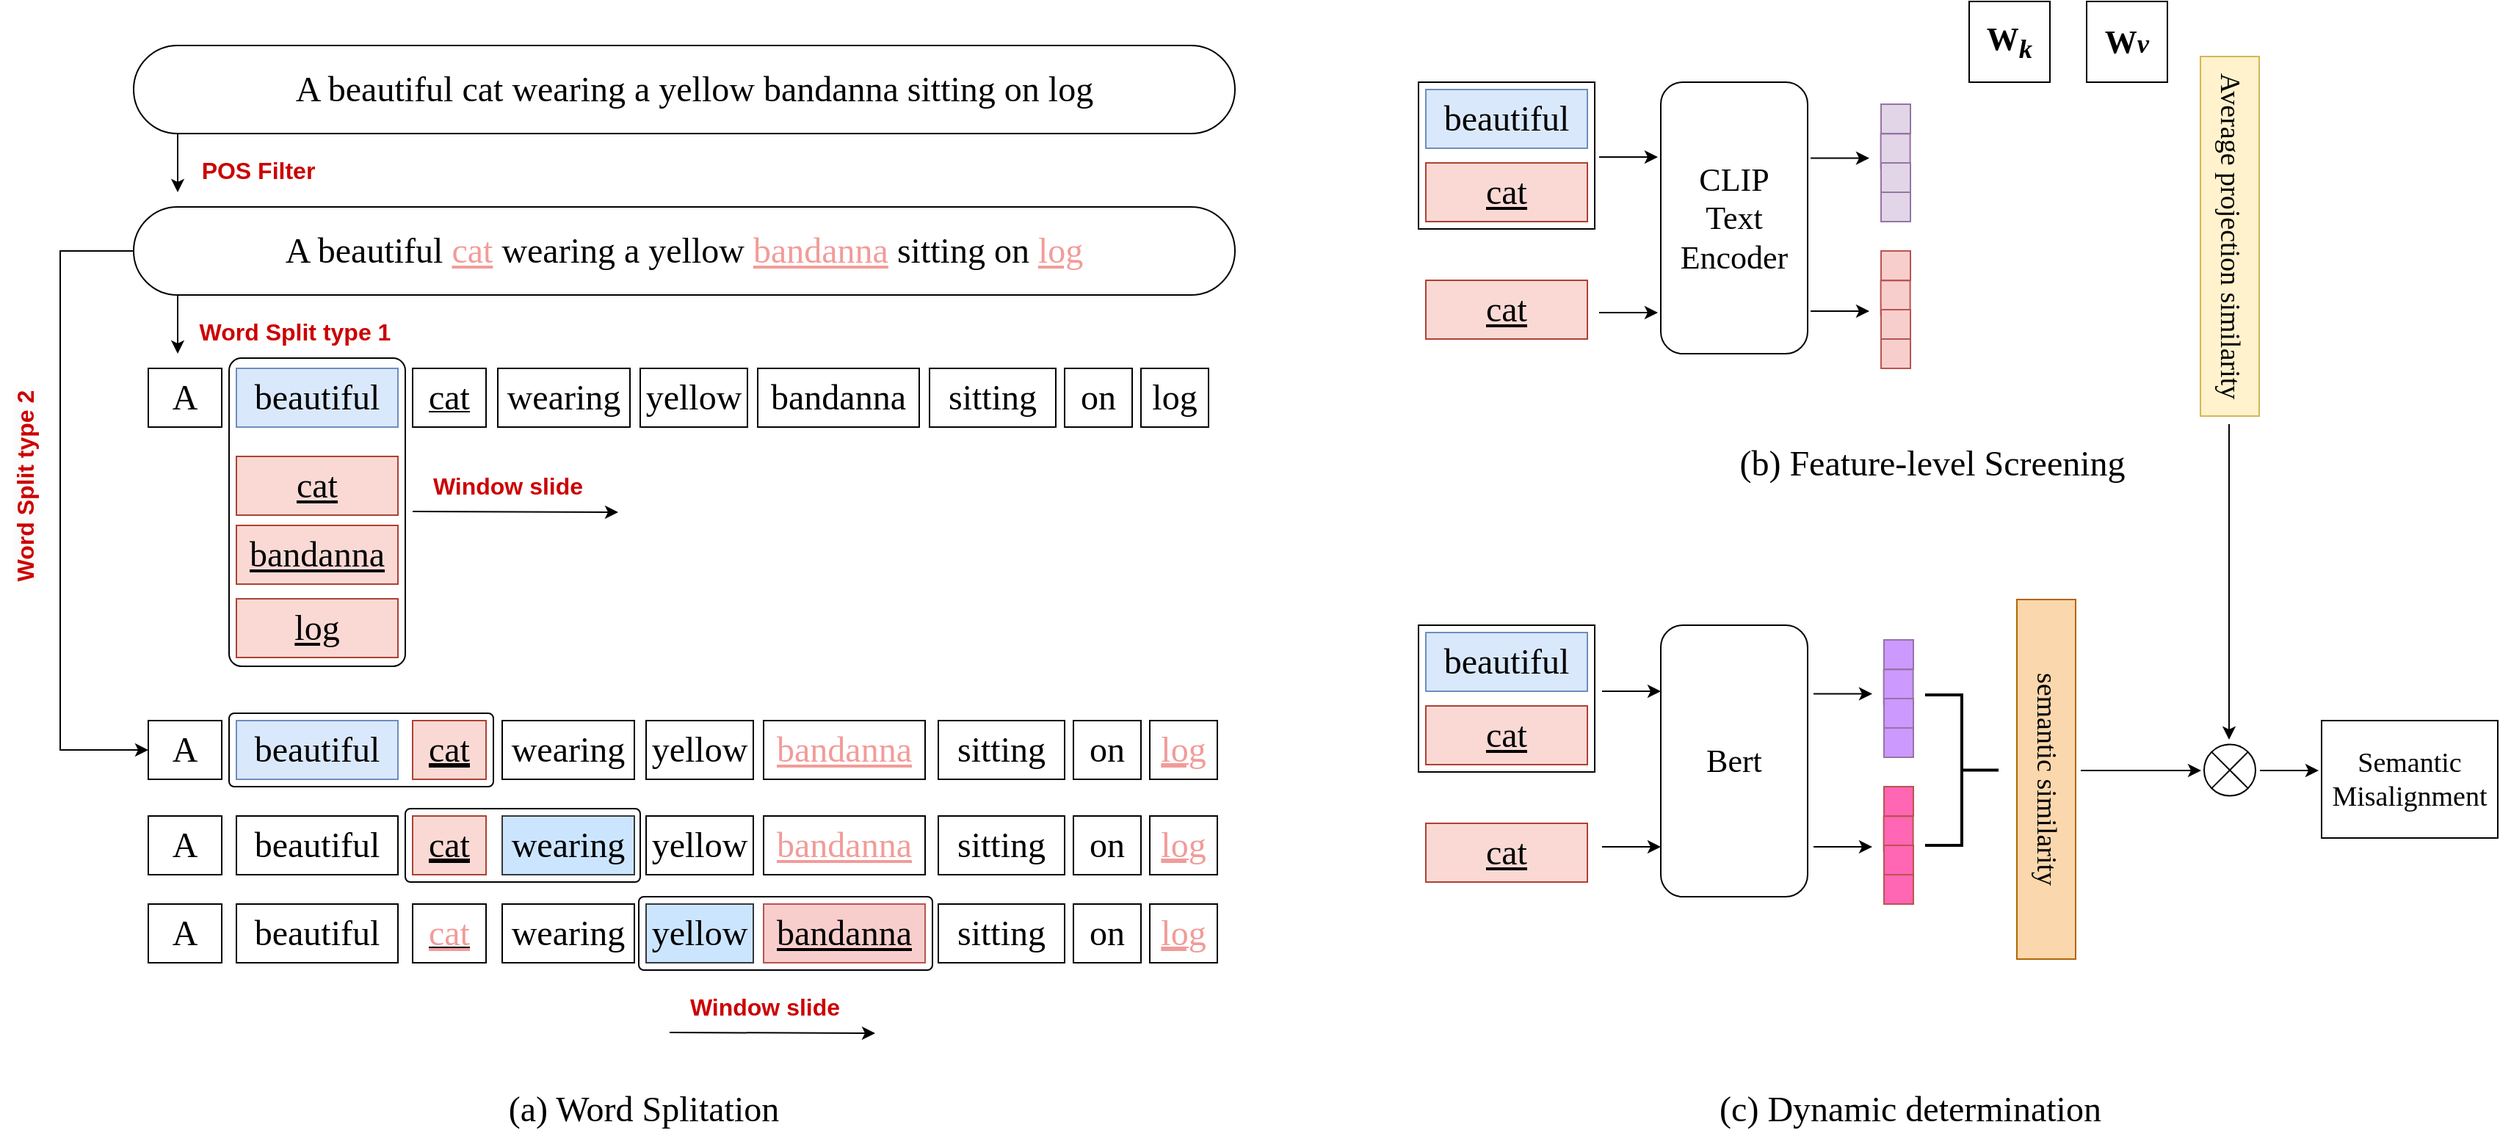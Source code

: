 <mxfile version="26.0.4">
  <diagram name="第 1 页" id="hbKFF-OKExzjQjpJoKSN">
    <mxGraphModel dx="2440" dy="1292" grid="1" gridSize="10" guides="1" tooltips="1" connect="1" arrows="1" fold="1" page="1" pageScale="1" pageWidth="1920" pageHeight="1200" math="0" shadow="0">
      <root>
        <mxCell id="0" />
        <mxCell id="1" parent="0" />
        <mxCell id="ykKe54kiTIuj04Uihu3i-77" value="" style="rounded=0;whiteSpace=wrap;html=1;" vertex="1" parent="1">
          <mxGeometry x="995" y="95" width="120" height="100" as="geometry" />
        </mxCell>
        <mxCell id="ykKe54kiTIuj04Uihu3i-45" value="" style="rounded=1;whiteSpace=wrap;html=1;arcSize=7;" vertex="1" parent="1">
          <mxGeometry x="185" y="525" width="180" height="50" as="geometry" />
        </mxCell>
        <mxCell id="ykKe54kiTIuj04Uihu3i-31" value="" style="rounded=1;whiteSpace=wrap;html=1;arcSize=7;" vertex="1" parent="1">
          <mxGeometry x="185" y="283" width="120" height="210" as="geometry" />
        </mxCell>
        <mxCell id="ykKe54kiTIuj04Uihu3i-3" value="" style="rounded=1;whiteSpace=wrap;html=1;arcSize=50;" vertex="1" parent="1">
          <mxGeometry x="120" y="70" width="750" height="60" as="geometry" />
        </mxCell>
        <mxCell id="ykKe54kiTIuj04Uihu3i-2" value="&lt;font face=&quot;Comic Sans MS&quot;&gt;&lt;span style=&quot;font-size: 24px;&quot;&gt;A &lt;font&gt;beautiful&lt;/font&gt;&amp;nbsp;cat wearing a yellow bandanna sitting on log&lt;/span&gt;&lt;/font&gt;" style="text;html=1;align=center;verticalAlign=middle;whiteSpace=wrap;rounded=0;" vertex="1" parent="1">
          <mxGeometry x="181.5" y="60" width="640" height="80" as="geometry" />
        </mxCell>
        <mxCell id="ykKe54kiTIuj04Uihu3i-43" style="edgeStyle=orthogonalEdgeStyle;rounded=0;orthogonalLoop=1;jettySize=auto;html=1;exitX=0;exitY=0.5;exitDx=0;exitDy=0;entryX=0;entryY=0.5;entryDx=0;entryDy=0;" edge="1" parent="1" source="ykKe54kiTIuj04Uihu3i-4" target="ykKe54kiTIuj04Uihu3i-33">
          <mxGeometry relative="1" as="geometry">
            <Array as="points">
              <mxPoint x="70" y="210" />
              <mxPoint x="70" y="550" />
            </Array>
          </mxGeometry>
        </mxCell>
        <mxCell id="ykKe54kiTIuj04Uihu3i-4" value="" style="rounded=1;whiteSpace=wrap;html=1;arcSize=50;" vertex="1" parent="1">
          <mxGeometry x="120" y="180" width="750" height="60" as="geometry" />
        </mxCell>
        <mxCell id="ykKe54kiTIuj04Uihu3i-5" value="&lt;font face=&quot;Comic Sans MS&quot;&gt;&lt;span style=&quot;font-size: 24px;&quot;&gt;A &lt;font&gt;beautiful&lt;/font&gt;&amp;nbsp;&lt;font style=&quot;color: rgb(241, 156, 153);&quot;&gt;&lt;u&gt;cat&lt;/u&gt;&lt;/font&gt; wearing a yellow &lt;font style=&quot;color: rgb(241, 156, 153);&quot;&gt;&lt;u&gt;bandanna&lt;/u&gt;&lt;/font&gt; sitting on &lt;font style=&quot;color: rgb(241, 156, 153);&quot;&gt;&lt;u&gt;log&lt;/u&gt;&lt;/font&gt;&lt;/span&gt;&lt;/font&gt;" style="text;html=1;align=center;verticalAlign=middle;whiteSpace=wrap;rounded=0;" vertex="1" parent="1">
          <mxGeometry x="175" y="170" width="640" height="80" as="geometry" />
        </mxCell>
        <mxCell id="ykKe54kiTIuj04Uihu3i-6" value="" style="endArrow=classic;html=1;rounded=0;" edge="1" parent="1">
          <mxGeometry width="50" height="50" relative="1" as="geometry">
            <mxPoint x="150" y="130" as="sourcePoint" />
            <mxPoint x="150" y="170" as="targetPoint" />
          </mxGeometry>
        </mxCell>
        <mxCell id="ykKe54kiTIuj04Uihu3i-7" value="POS Filter" style="text;strokeColor=none;align=center;fillColor=none;html=1;verticalAlign=middle;whiteSpace=wrap;rounded=0;fontSize=16;fontStyle=1;fontColor=light-dark(#CC0000,#EDEDED);" vertex="1" parent="1">
          <mxGeometry x="160" y="140" width="90" height="30" as="geometry" />
        </mxCell>
        <mxCell id="ykKe54kiTIuj04Uihu3i-8" value="&lt;u style=&quot;font-family: &amp;quot;Comic Sans MS&amp;quot;; font-size: 24px;&quot;&gt;&lt;font style=&quot;color: rgb(0, 0, 0);&quot;&gt;cat&lt;/font&gt;&lt;/u&gt;" style="rounded=0;whiteSpace=wrap;html=1;fillColor=#fad9d5;strokeColor=#ae4132;" vertex="1" parent="1">
          <mxGeometry x="190" y="350" width="110" height="40" as="geometry" />
        </mxCell>
        <mxCell id="ykKe54kiTIuj04Uihu3i-14" value="&lt;span style=&quot;font-family: &amp;quot;Comic Sans MS&amp;quot;; font-size: 24px;&quot;&gt;&lt;font style=&quot;color: rgb(0, 0, 0);&quot;&gt;A&lt;/font&gt;&lt;/span&gt;" style="rounded=0;whiteSpace=wrap;html=1;" vertex="1" parent="1">
          <mxGeometry x="130" y="290" width="50" height="40" as="geometry" />
        </mxCell>
        <mxCell id="ykKe54kiTIuj04Uihu3i-15" value="&lt;span style=&quot;font-family: &amp;quot;Comic Sans MS&amp;quot;; font-size: 24px;&quot;&gt;&lt;font style=&quot;color: rgb(0, 0, 0);&quot;&gt;beautiful&lt;/font&gt;&lt;/span&gt;" style="rounded=0;whiteSpace=wrap;html=1;fillColor=#dae8fc;strokeColor=#6c8ebf;" vertex="1" parent="1">
          <mxGeometry x="190" y="290" width="110" height="40" as="geometry" />
        </mxCell>
        <mxCell id="ykKe54kiTIuj04Uihu3i-16" value="&lt;span style=&quot;font-family: &amp;quot;Comic Sans MS&amp;quot;; font-size: 24px;&quot;&gt;&lt;font style=&quot;color: rgb(0, 0, 0);&quot;&gt;wearing&lt;/font&gt;&lt;/span&gt;" style="rounded=0;whiteSpace=wrap;html=1;" vertex="1" parent="1">
          <mxGeometry x="368" y="290" width="90" height="40" as="geometry" />
        </mxCell>
        <mxCell id="ykKe54kiTIuj04Uihu3i-17" value="&lt;span style=&quot;font-family: &amp;quot;Comic Sans MS&amp;quot;; font-size: 24px;&quot;&gt;&lt;font style=&quot;color: rgb(0, 0, 0);&quot;&gt;yellow&lt;/font&gt;&lt;/span&gt;" style="rounded=0;whiteSpace=wrap;html=1;" vertex="1" parent="1">
          <mxGeometry x="465" y="290" width="73" height="40" as="geometry" />
        </mxCell>
        <mxCell id="ykKe54kiTIuj04Uihu3i-18" value="&lt;span style=&quot;font-family: &amp;quot;Comic Sans MS&amp;quot;; font-size: 24px;&quot;&gt;&lt;font style=&quot;color: rgb(0, 0, 0);&quot;&gt;bandanna&lt;/font&gt;&lt;/span&gt;" style="rounded=0;whiteSpace=wrap;html=1;" vertex="1" parent="1">
          <mxGeometry x="545" y="290" width="110" height="40" as="geometry" />
        </mxCell>
        <mxCell id="ykKe54kiTIuj04Uihu3i-19" value="&lt;span style=&quot;font-family: &amp;quot;Comic Sans MS&amp;quot;; font-size: 24px;&quot;&gt;&lt;font style=&quot;color: rgb(0, 0, 0);&quot;&gt;sitting&lt;/font&gt;&lt;/span&gt;" style="rounded=0;whiteSpace=wrap;html=1;" vertex="1" parent="1">
          <mxGeometry x="662" y="290" width="86" height="40" as="geometry" />
        </mxCell>
        <mxCell id="ykKe54kiTIuj04Uihu3i-20" value="&lt;span style=&quot;font-family: &amp;quot;Comic Sans MS&amp;quot;; font-size: 24px;&quot;&gt;&lt;font style=&quot;color: rgb(0, 0, 0);&quot;&gt;on&lt;/font&gt;&lt;/span&gt;" style="rounded=0;whiteSpace=wrap;html=1;" vertex="1" parent="1">
          <mxGeometry x="754" y="290" width="46" height="40" as="geometry" />
        </mxCell>
        <mxCell id="ykKe54kiTIuj04Uihu3i-21" value="&lt;span style=&quot;font-family: &amp;quot;Comic Sans MS&amp;quot;; font-size: 24px;&quot;&gt;&lt;font style=&quot;color: rgb(0, 0, 0);&quot;&gt;log&lt;/font&gt;&lt;/span&gt;" style="rounded=0;whiteSpace=wrap;html=1;" vertex="1" parent="1">
          <mxGeometry x="806" y="290" width="46" height="40" as="geometry" />
        </mxCell>
        <mxCell id="ykKe54kiTIuj04Uihu3i-23" value="" style="endArrow=classic;html=1;rounded=0;" edge="1" parent="1">
          <mxGeometry width="50" height="50" relative="1" as="geometry">
            <mxPoint x="150" y="240" as="sourcePoint" />
            <mxPoint x="150" y="280" as="targetPoint" />
          </mxGeometry>
        </mxCell>
        <mxCell id="ykKe54kiTIuj04Uihu3i-25" value="Word Split type 1" style="text;strokeColor=none;align=center;fillColor=none;html=1;verticalAlign=middle;whiteSpace=wrap;rounded=0;fontSize=16;fontStyle=1;fontColor=light-dark(#CC0000,#EDEDED);" vertex="1" parent="1">
          <mxGeometry x="160" y="250" width="140" height="30" as="geometry" />
        </mxCell>
        <mxCell id="ykKe54kiTIuj04Uihu3i-28" value="&lt;u style=&quot;font-family: &amp;quot;Comic Sans MS&amp;quot;; font-size: 24px;&quot;&gt;&lt;font style=&quot;color: rgb(0, 0, 0);&quot;&gt;bandanna&lt;/font&gt;&lt;/u&gt;" style="rounded=0;whiteSpace=wrap;html=1;fillColor=#fad9d5;strokeColor=#ae4132;" vertex="1" parent="1">
          <mxGeometry x="190" y="397" width="110" height="40" as="geometry" />
        </mxCell>
        <mxCell id="ykKe54kiTIuj04Uihu3i-29" value="&lt;u style=&quot;font-family: &amp;quot;Comic Sans MS&amp;quot;; font-size: 24px;&quot;&gt;&lt;font style=&quot;color: rgb(0, 0, 0);&quot;&gt;log&lt;/font&gt;&lt;/u&gt;" style="rounded=0;whiteSpace=wrap;html=1;fillColor=#fad9d5;strokeColor=#ae4132;" vertex="1" parent="1">
          <mxGeometry x="190" y="447" width="110" height="40" as="geometry" />
        </mxCell>
        <mxCell id="ykKe54kiTIuj04Uihu3i-33" value="&lt;span style=&quot;font-family: &amp;quot;Comic Sans MS&amp;quot;; font-size: 24px;&quot;&gt;&lt;font style=&quot;color: rgb(0, 0, 0);&quot;&gt;A&lt;/font&gt;&lt;/span&gt;" style="rounded=0;whiteSpace=wrap;html=1;" vertex="1" parent="1">
          <mxGeometry x="130" y="530" width="50" height="40" as="geometry" />
        </mxCell>
        <mxCell id="ykKe54kiTIuj04Uihu3i-34" value="&lt;span style=&quot;font-family: &amp;quot;Comic Sans MS&amp;quot;; font-size: 24px;&quot;&gt;&lt;font style=&quot;color: rgb(0, 0, 0);&quot;&gt;beautiful&lt;/font&gt;&lt;/span&gt;" style="rounded=0;whiteSpace=wrap;html=1;fillColor=#dae8fc;strokeColor=#6c8ebf;" vertex="1" parent="1">
          <mxGeometry x="190" y="530" width="110" height="40" as="geometry" />
        </mxCell>
        <mxCell id="ykKe54kiTIuj04Uihu3i-35" value="&lt;span style=&quot;font-family: &amp;quot;Comic Sans MS&amp;quot;; font-size: 24px;&quot;&gt;&lt;font style=&quot;color: rgb(0, 0, 0);&quot;&gt;wearing&lt;/font&gt;&lt;/span&gt;" style="rounded=0;whiteSpace=wrap;html=1;" vertex="1" parent="1">
          <mxGeometry x="371" y="530" width="90" height="40" as="geometry" />
        </mxCell>
        <mxCell id="ykKe54kiTIuj04Uihu3i-36" value="&lt;span style=&quot;font-family: &amp;quot;Comic Sans MS&amp;quot;; font-size: 24px;&quot;&gt;&lt;font style=&quot;color: rgb(0, 0, 0);&quot;&gt;yellow&lt;/font&gt;&lt;/span&gt;" style="rounded=0;whiteSpace=wrap;html=1;" vertex="1" parent="1">
          <mxGeometry x="469" y="530" width="73" height="40" as="geometry" />
        </mxCell>
        <mxCell id="ykKe54kiTIuj04Uihu3i-37" value="&lt;span style=&quot;font-family: &amp;quot;Comic Sans MS&amp;quot;; font-size: 24px;&quot;&gt;&lt;font style=&quot;color: rgb(241, 156, 153);&quot;&gt;&lt;u&gt;bandanna&lt;/u&gt;&lt;/font&gt;&lt;/span&gt;" style="rounded=0;whiteSpace=wrap;html=1;" vertex="1" parent="1">
          <mxGeometry x="549" y="530" width="110" height="40" as="geometry" />
        </mxCell>
        <mxCell id="ykKe54kiTIuj04Uihu3i-38" value="&lt;span style=&quot;font-family: &amp;quot;Comic Sans MS&amp;quot;; font-size: 24px;&quot;&gt;&lt;font style=&quot;color: rgb(0, 0, 0);&quot;&gt;sitting&lt;/font&gt;&lt;/span&gt;" style="rounded=0;whiteSpace=wrap;html=1;" vertex="1" parent="1">
          <mxGeometry x="668" y="530" width="86" height="40" as="geometry" />
        </mxCell>
        <mxCell id="ykKe54kiTIuj04Uihu3i-39" value="&lt;span style=&quot;font-family: &amp;quot;Comic Sans MS&amp;quot;; font-size: 24px;&quot;&gt;&lt;font style=&quot;color: rgb(0, 0, 0);&quot;&gt;on&lt;/font&gt;&lt;/span&gt;" style="rounded=0;whiteSpace=wrap;html=1;" vertex="1" parent="1">
          <mxGeometry x="760" y="530" width="46" height="40" as="geometry" />
        </mxCell>
        <mxCell id="ykKe54kiTIuj04Uihu3i-40" value="&lt;u style=&quot;font-family: &amp;quot;Comic Sans MS&amp;quot;; font-size: 24px;&quot;&gt;log&lt;/u&gt;" style="rounded=0;whiteSpace=wrap;html=1;fontColor=#F19C99;fontStyle=4" vertex="1" parent="1">
          <mxGeometry x="812" y="530" width="46" height="40" as="geometry" />
        </mxCell>
        <mxCell id="ykKe54kiTIuj04Uihu3i-41" value="&lt;u style=&quot;font-family: &amp;quot;Comic Sans MS&amp;quot;; font-size: 24px;&quot;&gt;&lt;font style=&quot;color: rgb(0, 0, 0);&quot;&gt;cat&lt;/font&gt;&lt;/u&gt;" style="rounded=0;whiteSpace=wrap;html=1;fillColor=#fad9d5;strokeColor=#ae4132;fontStyle=4" vertex="1" parent="1">
          <mxGeometry x="310" y="530" width="50" height="40" as="geometry" />
        </mxCell>
        <mxCell id="ykKe54kiTIuj04Uihu3i-44" value="&lt;span style=&quot;color: rgb(204, 0, 0); font-family: Helvetica; font-size: 16px; font-style: normal; font-variant-ligatures: normal; font-variant-caps: normal; font-weight: 700; letter-spacing: normal; orphans: 2; text-indent: 0px; text-transform: none; widows: 2; word-spacing: 0px; -webkit-text-stroke-width: 0px; white-space: normal; background-color: rgb(251, 251, 251); text-decoration-thickness: initial; text-decoration-style: initial; text-decoration-color: initial; float: none; display: inline !important;&quot;&gt;Word Split type 2&lt;/span&gt;" style="text;whiteSpace=wrap;html=1;horizontal=1;rotation=-90;verticalAlign=top;align=center;" vertex="1" parent="1">
          <mxGeometry x="-50" y="350" width="200" height="40" as="geometry" />
        </mxCell>
        <mxCell id="ykKe54kiTIuj04Uihu3i-46" value="" style="rounded=1;whiteSpace=wrap;html=1;arcSize=7;" vertex="1" parent="1">
          <mxGeometry x="305" y="590" width="160" height="50" as="geometry" />
        </mxCell>
        <mxCell id="ykKe54kiTIuj04Uihu3i-47" value="&lt;span style=&quot;font-family: &amp;quot;Comic Sans MS&amp;quot;; font-size: 24px;&quot;&gt;&lt;font style=&quot;color: rgb(0, 0, 0);&quot;&gt;A&lt;/font&gt;&lt;/span&gt;" style="rounded=0;whiteSpace=wrap;html=1;" vertex="1" parent="1">
          <mxGeometry x="130" y="595" width="50" height="40" as="geometry" />
        </mxCell>
        <mxCell id="ykKe54kiTIuj04Uihu3i-48" value="&lt;span style=&quot;font-family: &amp;quot;Comic Sans MS&amp;quot;; font-size: 24px;&quot;&gt;&lt;font style=&quot;color: rgb(0, 0, 0);&quot;&gt;beautiful&lt;/font&gt;&lt;/span&gt;" style="rounded=0;whiteSpace=wrap;html=1;" vertex="1" parent="1">
          <mxGeometry x="190" y="595" width="110" height="40" as="geometry" />
        </mxCell>
        <mxCell id="ykKe54kiTIuj04Uihu3i-49" value="&lt;span style=&quot;font-family: &amp;quot;Comic Sans MS&amp;quot;; font-size: 24px;&quot;&gt;&lt;font style=&quot;color: rgb(0, 0, 0);&quot;&gt;wearing&lt;/font&gt;&lt;/span&gt;" style="rounded=0;whiteSpace=wrap;html=1;fillColor=#cce5ff;strokeColor=#36393d;" vertex="1" parent="1">
          <mxGeometry x="371" y="595" width="90" height="40" as="geometry" />
        </mxCell>
        <mxCell id="ykKe54kiTIuj04Uihu3i-50" value="&lt;span style=&quot;font-family: &amp;quot;Comic Sans MS&amp;quot;; font-size: 24px;&quot;&gt;&lt;font style=&quot;color: rgb(0, 0, 0);&quot;&gt;yellow&lt;/font&gt;&lt;/span&gt;" style="rounded=0;whiteSpace=wrap;html=1;" vertex="1" parent="1">
          <mxGeometry x="469" y="595" width="73" height="40" as="geometry" />
        </mxCell>
        <mxCell id="ykKe54kiTIuj04Uihu3i-51" value="&lt;span style=&quot;font-family: &amp;quot;Comic Sans MS&amp;quot;; font-size: 24px;&quot;&gt;&lt;font style=&quot;color: rgb(241, 156, 153);&quot;&gt;&lt;u&gt;bandanna&lt;/u&gt;&lt;/font&gt;&lt;/span&gt;" style="rounded=0;whiteSpace=wrap;html=1;" vertex="1" parent="1">
          <mxGeometry x="549" y="595" width="110" height="40" as="geometry" />
        </mxCell>
        <mxCell id="ykKe54kiTIuj04Uihu3i-52" value="&lt;span style=&quot;font-family: &amp;quot;Comic Sans MS&amp;quot;; font-size: 24px;&quot;&gt;&lt;font style=&quot;color: rgb(0, 0, 0);&quot;&gt;sitting&lt;/font&gt;&lt;/span&gt;" style="rounded=0;whiteSpace=wrap;html=1;" vertex="1" parent="1">
          <mxGeometry x="668" y="595" width="86" height="40" as="geometry" />
        </mxCell>
        <mxCell id="ykKe54kiTIuj04Uihu3i-53" value="&lt;span style=&quot;font-family: &amp;quot;Comic Sans MS&amp;quot;; font-size: 24px;&quot;&gt;&lt;font style=&quot;color: rgb(0, 0, 0);&quot;&gt;on&lt;/font&gt;&lt;/span&gt;" style="rounded=0;whiteSpace=wrap;html=1;" vertex="1" parent="1">
          <mxGeometry x="760" y="595" width="46" height="40" as="geometry" />
        </mxCell>
        <mxCell id="ykKe54kiTIuj04Uihu3i-54" value="&lt;u style=&quot;font-family: &amp;quot;Comic Sans MS&amp;quot;; font-size: 24px;&quot;&gt;log&lt;/u&gt;" style="rounded=0;whiteSpace=wrap;html=1;fontColor=#F19C99;fontStyle=4" vertex="1" parent="1">
          <mxGeometry x="812" y="595" width="46" height="40" as="geometry" />
        </mxCell>
        <mxCell id="ykKe54kiTIuj04Uihu3i-55" value="&lt;u style=&quot;font-family: &amp;quot;Comic Sans MS&amp;quot;; font-size: 24px;&quot;&gt;&lt;font style=&quot;color: rgb(0, 0, 0);&quot;&gt;cat&lt;/font&gt;&lt;/u&gt;" style="rounded=0;whiteSpace=wrap;html=1;fillColor=#fad9d5;strokeColor=#ae4132;fontStyle=4" vertex="1" parent="1">
          <mxGeometry x="310" y="595" width="50" height="40" as="geometry" />
        </mxCell>
        <mxCell id="ykKe54kiTIuj04Uihu3i-56" value="" style="rounded=1;whiteSpace=wrap;html=1;arcSize=7;" vertex="1" parent="1">
          <mxGeometry x="464" y="650" width="200" height="50" as="geometry" />
        </mxCell>
        <mxCell id="ykKe54kiTIuj04Uihu3i-57" value="&lt;span style=&quot;font-family: &amp;quot;Comic Sans MS&amp;quot;; font-size: 24px;&quot;&gt;&lt;font style=&quot;color: rgb(0, 0, 0);&quot;&gt;A&lt;/font&gt;&lt;/span&gt;" style="rounded=0;whiteSpace=wrap;html=1;" vertex="1" parent="1">
          <mxGeometry x="130" y="655" width="50" height="40" as="geometry" />
        </mxCell>
        <mxCell id="ykKe54kiTIuj04Uihu3i-58" value="&lt;span style=&quot;font-family: &amp;quot;Comic Sans MS&amp;quot;; font-size: 24px;&quot;&gt;&lt;font style=&quot;color: rgb(0, 0, 0);&quot;&gt;beautiful&lt;/font&gt;&lt;/span&gt;" style="rounded=0;whiteSpace=wrap;html=1;" vertex="1" parent="1">
          <mxGeometry x="190" y="655" width="110" height="40" as="geometry" />
        </mxCell>
        <mxCell id="ykKe54kiTIuj04Uihu3i-59" value="&lt;span style=&quot;font-family: &amp;quot;Comic Sans MS&amp;quot;; font-size: 24px;&quot;&gt;&lt;font style=&quot;color: rgb(0, 0, 0);&quot;&gt;wearing&lt;/font&gt;&lt;/span&gt;" style="rounded=0;whiteSpace=wrap;html=1;" vertex="1" parent="1">
          <mxGeometry x="371" y="655" width="90" height="40" as="geometry" />
        </mxCell>
        <mxCell id="ykKe54kiTIuj04Uihu3i-60" value="&lt;span style=&quot;font-family: &amp;quot;Comic Sans MS&amp;quot;; font-size: 24px;&quot;&gt;&lt;font style=&quot;color: rgb(0, 0, 0);&quot;&gt;yellow&lt;/font&gt;&lt;/span&gt;" style="rounded=0;whiteSpace=wrap;html=1;fillColor=#cce5ff;strokeColor=#36393d;" vertex="1" parent="1">
          <mxGeometry x="469" y="655" width="73" height="40" as="geometry" />
        </mxCell>
        <mxCell id="ykKe54kiTIuj04Uihu3i-61" value="&lt;span style=&quot;font-family: &amp;quot;Comic Sans MS&amp;quot;; font-size: 24px;&quot;&gt;&lt;font style=&quot;color: rgb(0, 0, 0);&quot;&gt;&lt;u style=&quot;&quot;&gt;bandanna&lt;/u&gt;&lt;/font&gt;&lt;/span&gt;" style="rounded=0;whiteSpace=wrap;html=1;fillColor=#f8cecc;strokeColor=#b85450;" vertex="1" parent="1">
          <mxGeometry x="549" y="655" width="110" height="40" as="geometry" />
        </mxCell>
        <mxCell id="ykKe54kiTIuj04Uihu3i-62" value="&lt;span style=&quot;font-family: &amp;quot;Comic Sans MS&amp;quot;; font-size: 24px;&quot;&gt;&lt;font style=&quot;color: rgb(0, 0, 0);&quot;&gt;sitting&lt;/font&gt;&lt;/span&gt;" style="rounded=0;whiteSpace=wrap;html=1;" vertex="1" parent="1">
          <mxGeometry x="668" y="655" width="86" height="40" as="geometry" />
        </mxCell>
        <mxCell id="ykKe54kiTIuj04Uihu3i-63" value="&lt;span style=&quot;font-family: &amp;quot;Comic Sans MS&amp;quot;; font-size: 24px;&quot;&gt;&lt;font style=&quot;color: rgb(0, 0, 0);&quot;&gt;on&lt;/font&gt;&lt;/span&gt;" style="rounded=0;whiteSpace=wrap;html=1;" vertex="1" parent="1">
          <mxGeometry x="760" y="655" width="46" height="40" as="geometry" />
        </mxCell>
        <mxCell id="ykKe54kiTIuj04Uihu3i-64" value="&lt;u style=&quot;font-family: &amp;quot;Comic Sans MS&amp;quot;; font-size: 24px;&quot;&gt;log&lt;/u&gt;" style="rounded=0;whiteSpace=wrap;html=1;fontColor=#F19C99;fontStyle=4" vertex="1" parent="1">
          <mxGeometry x="812" y="655" width="46" height="40" as="geometry" />
        </mxCell>
        <mxCell id="ykKe54kiTIuj04Uihu3i-65" value="&lt;u style=&quot;color: rgb(241, 156, 153); font-family: &amp;quot;Comic Sans MS&amp;quot;; font-size: 24px;&quot;&gt;cat&lt;/u&gt;" style="rounded=0;whiteSpace=wrap;html=1;fontStyle=4" vertex="1" parent="1">
          <mxGeometry x="310" y="655" width="50" height="40" as="geometry" />
        </mxCell>
        <mxCell id="ykKe54kiTIuj04Uihu3i-67" value="" style="endArrow=classic;html=1;rounded=0;" edge="1" parent="1">
          <mxGeometry width="50" height="50" relative="1" as="geometry">
            <mxPoint x="310" y="387.5" as="sourcePoint" />
            <mxPoint x="450" y="388" as="targetPoint" />
          </mxGeometry>
        </mxCell>
        <mxCell id="ykKe54kiTIuj04Uihu3i-68" value="&lt;span style=&quot;font-family: &amp;quot;Comic Sans MS&amp;quot;; font-size: 24px;&quot;&gt;&lt;font style=&quot;color: rgb(0, 0, 0);&quot;&gt;cat&lt;/font&gt;&lt;/span&gt;" style="rounded=0;whiteSpace=wrap;html=1;fontStyle=4" vertex="1" parent="1">
          <mxGeometry x="310" y="290" width="50" height="40" as="geometry" />
        </mxCell>
        <mxCell id="ykKe54kiTIuj04Uihu3i-69" value="Window slide" style="text;strokeColor=none;align=center;fillColor=none;html=1;verticalAlign=middle;whiteSpace=wrap;rounded=0;fontSize=16;fontStyle=1;fontColor=light-dark(#CC0000,#EDEDED);" vertex="1" parent="1">
          <mxGeometry x="305" y="355" width="140" height="30" as="geometry" />
        </mxCell>
        <mxCell id="ykKe54kiTIuj04Uihu3i-70" value="" style="endArrow=classic;html=1;rounded=0;" edge="1" parent="1">
          <mxGeometry width="50" height="50" relative="1" as="geometry">
            <mxPoint x="485" y="742.5" as="sourcePoint" />
            <mxPoint x="625" y="743" as="targetPoint" />
          </mxGeometry>
        </mxCell>
        <mxCell id="ykKe54kiTIuj04Uihu3i-71" value="Window slide" style="text;strokeColor=none;align=center;fillColor=none;html=1;verticalAlign=middle;whiteSpace=wrap;rounded=0;fontSize=16;fontStyle=1;fontColor=light-dark(#CC0000,#EDEDED);" vertex="1" parent="1">
          <mxGeometry x="480" y="710" width="140" height="30" as="geometry" />
        </mxCell>
        <mxCell id="ykKe54kiTIuj04Uihu3i-72" value="&lt;u style=&quot;font-family: &amp;quot;Comic Sans MS&amp;quot;; font-size: 24px;&quot;&gt;&lt;font style=&quot;color: rgb(0, 0, 0);&quot;&gt;cat&lt;/font&gt;&lt;/u&gt;" style="rounded=0;whiteSpace=wrap;html=1;fillColor=#fad9d5;strokeColor=#ae4132;" vertex="1" parent="1">
          <mxGeometry x="1000" y="150" width="110" height="40" as="geometry" />
        </mxCell>
        <mxCell id="ykKe54kiTIuj04Uihu3i-73" value="&lt;span style=&quot;font-family: &amp;quot;Comic Sans MS&amp;quot;; font-size: 24px;&quot;&gt;&lt;font style=&quot;color: rgb(0, 0, 0);&quot;&gt;beautiful&lt;/font&gt;&lt;/span&gt;" style="rounded=0;whiteSpace=wrap;html=1;fillColor=#dae8fc;strokeColor=#6c8ebf;" vertex="1" parent="1">
          <mxGeometry x="1000" y="100" width="110" height="40" as="geometry" />
        </mxCell>
        <mxCell id="ykKe54kiTIuj04Uihu3i-76" value="&lt;u style=&quot;font-family: &amp;quot;Comic Sans MS&amp;quot;; font-size: 24px;&quot;&gt;&lt;font style=&quot;color: rgb(0, 0, 0);&quot;&gt;cat&lt;/font&gt;&lt;/u&gt;" style="rounded=0;whiteSpace=wrap;html=1;fillColor=#fad9d5;strokeColor=#ae4132;" vertex="1" parent="1">
          <mxGeometry x="1000" y="230" width="110" height="40" as="geometry" />
        </mxCell>
        <mxCell id="ykKe54kiTIuj04Uihu3i-81" value="&lt;font face=&quot;Times New Roman&quot; style=&quot;font-size: 22px;&quot;&gt;CLIP&lt;/font&gt;&lt;div&gt;&lt;font face=&quot;Times New Roman&quot; style=&quot;font-size: 22px;&quot;&gt;Text&lt;/font&gt;&lt;/div&gt;&lt;div&gt;&lt;font face=&quot;Times New Roman&quot; style=&quot;font-size: 22px;&quot;&gt;Encoder&lt;/font&gt;&lt;/div&gt;" style="rounded=1;whiteSpace=wrap;html=1;" vertex="1" parent="1">
          <mxGeometry x="1160" y="95" width="100" height="185" as="geometry" />
        </mxCell>
        <mxCell id="ykKe54kiTIuj04Uihu3i-82" value="" style="endArrow=classic;html=1;rounded=0;" edge="1" parent="1">
          <mxGeometry width="50" height="50" relative="1" as="geometry">
            <mxPoint x="1118" y="146" as="sourcePoint" />
            <mxPoint x="1158" y="146" as="targetPoint" />
          </mxGeometry>
        </mxCell>
        <mxCell id="ykKe54kiTIuj04Uihu3i-83" value="" style="endArrow=classic;html=1;rounded=0;" edge="1" parent="1">
          <mxGeometry width="50" height="50" relative="1" as="geometry">
            <mxPoint x="1118" y="252" as="sourcePoint" />
            <mxPoint x="1158" y="252" as="targetPoint" />
          </mxGeometry>
        </mxCell>
        <mxCell id="ykKe54kiTIuj04Uihu3i-90" value="" style="group;rotation=90;" vertex="1" connectable="0" parent="1">
          <mxGeometry x="1270" y="130" width="100" height="20" as="geometry" />
        </mxCell>
        <mxCell id="ykKe54kiTIuj04Uihu3i-85" value="" style="rounded=0;whiteSpace=wrap;html=1;fillColor=#e1d5e7;strokeColor=#9673a6;rotation=90;" vertex="1" parent="ykKe54kiTIuj04Uihu3i-90">
          <mxGeometry x="40" y="-20" width="20" height="20" as="geometry" />
        </mxCell>
        <mxCell id="ykKe54kiTIuj04Uihu3i-86" value="" style="rounded=0;whiteSpace=wrap;html=1;fillColor=#e1d5e7;strokeColor=#9673a6;rotation=90;" vertex="1" parent="ykKe54kiTIuj04Uihu3i-90">
          <mxGeometry x="38" y="2" width="23.636" height="20" as="geometry" />
        </mxCell>
        <mxCell id="ykKe54kiTIuj04Uihu3i-87" value="" style="rounded=0;whiteSpace=wrap;html=1;fillColor=#e1d5e7;strokeColor=#9673a6;rotation=90;" vertex="1" parent="ykKe54kiTIuj04Uihu3i-90">
          <mxGeometry x="40" y="20" width="20" height="20" as="geometry" />
        </mxCell>
        <mxCell id="ykKe54kiTIuj04Uihu3i-88" value="" style="rounded=0;whiteSpace=wrap;html=1;fillColor=#e1d5e7;strokeColor=#9673a6;rotation=90;" vertex="1" parent="ykKe54kiTIuj04Uihu3i-90">
          <mxGeometry x="40" y="40" width="20" height="20" as="geometry" />
        </mxCell>
        <mxCell id="ykKe54kiTIuj04Uihu3i-91" value="" style="endArrow=classic;html=1;rounded=0;" edge="1" parent="1">
          <mxGeometry width="50" height="50" relative="1" as="geometry">
            <mxPoint x="1262" y="146.76" as="sourcePoint" />
            <mxPoint x="1302" y="146.76" as="targetPoint" />
          </mxGeometry>
        </mxCell>
        <mxCell id="ykKe54kiTIuj04Uihu3i-93" value="" style="endArrow=classic;html=1;rounded=0;" edge="1" parent="1">
          <mxGeometry width="50" height="50" relative="1" as="geometry">
            <mxPoint x="1262" y="251" as="sourcePoint" />
            <mxPoint x="1302" y="251" as="targetPoint" />
          </mxGeometry>
        </mxCell>
        <mxCell id="ykKe54kiTIuj04Uihu3i-99" value="" style="group;rotation=90;" vertex="1" connectable="0" parent="1">
          <mxGeometry x="1270" y="230" width="100" height="20" as="geometry" />
        </mxCell>
        <mxCell id="ykKe54kiTIuj04Uihu3i-95" value="" style="rounded=0;whiteSpace=wrap;html=1;fillColor=#f8cecc;strokeColor=#b85450;rotation=90;" vertex="1" parent="ykKe54kiTIuj04Uihu3i-99">
          <mxGeometry x="40" y="-20" width="20" height="20" as="geometry" />
        </mxCell>
        <mxCell id="ykKe54kiTIuj04Uihu3i-96" value="" style="rounded=0;whiteSpace=wrap;html=1;fillColor=#f8cecc;strokeColor=#b85450;rotation=90;" vertex="1" parent="ykKe54kiTIuj04Uihu3i-99">
          <mxGeometry x="38" y="2" width="23.636" height="20" as="geometry" />
        </mxCell>
        <mxCell id="ykKe54kiTIuj04Uihu3i-97" value="" style="rounded=0;whiteSpace=wrap;html=1;fillColor=#f8cecc;strokeColor=#b85450;rotation=90;" vertex="1" parent="ykKe54kiTIuj04Uihu3i-99">
          <mxGeometry x="40" y="20" width="20" height="20" as="geometry" />
        </mxCell>
        <mxCell id="ykKe54kiTIuj04Uihu3i-98" value="" style="rounded=0;whiteSpace=wrap;html=1;fillColor=#f8cecc;strokeColor=#b85450;rotation=90;" vertex="1" parent="ykKe54kiTIuj04Uihu3i-99">
          <mxGeometry x="40" y="40" width="20" height="20" as="geometry" />
        </mxCell>
        <mxCell id="ykKe54kiTIuj04Uihu3i-100" value="&lt;font face=&quot;Times New Roman&quot;&gt;&lt;b&gt;W&lt;sub&gt;&lt;i&gt;k&lt;/i&gt;&lt;/sub&gt;&lt;/b&gt;&lt;/font&gt;" style="whiteSpace=wrap;html=1;aspect=fixed;fontSize=22;" vertex="1" parent="1">
          <mxGeometry x="1370" y="40" width="55" height="55" as="geometry" />
        </mxCell>
        <mxCell id="ykKe54kiTIuj04Uihu3i-101" value="&lt;font face=&quot;Times New Roman&quot;&gt;&lt;b&gt;W&lt;span style=&quot;font-size: 18.333px;&quot;&gt;&lt;i&gt;v&lt;/i&gt;&lt;/span&gt;&lt;/b&gt;&lt;/font&gt;" style="whiteSpace=wrap;html=1;aspect=fixed;fontSize=22;" vertex="1" parent="1">
          <mxGeometry x="1450" y="40" width="55" height="55" as="geometry" />
        </mxCell>
        <mxCell id="ykKe54kiTIuj04Uihu3i-102" value="&lt;font face=&quot;Times New Roman&quot; style=&quot;font-size: 19px;&quot;&gt;Average projection similarity&lt;/font&gt;" style="rounded=0;whiteSpace=wrap;html=1;rotation=90;fillColor=#fff2cc;strokeColor=#d6b656;align=center;verticalAlign=middle;" vertex="1" parent="1">
          <mxGeometry x="1425" y="180" width="245" height="40" as="geometry" />
        </mxCell>
        <mxCell id="ykKe54kiTIuj04Uihu3i-103" value="" style="rounded=0;whiteSpace=wrap;html=1;" vertex="1" parent="1">
          <mxGeometry x="995" y="465" width="120" height="100" as="geometry" />
        </mxCell>
        <mxCell id="ykKe54kiTIuj04Uihu3i-104" value="&lt;u style=&quot;font-family: &amp;quot;Comic Sans MS&amp;quot;; font-size: 24px;&quot;&gt;&lt;font style=&quot;color: rgb(0, 0, 0);&quot;&gt;cat&lt;/font&gt;&lt;/u&gt;" style="rounded=0;whiteSpace=wrap;html=1;fillColor=#fad9d5;strokeColor=#ae4132;" vertex="1" parent="1">
          <mxGeometry x="1000" y="520" width="110" height="40" as="geometry" />
        </mxCell>
        <mxCell id="ykKe54kiTIuj04Uihu3i-105" value="&lt;span style=&quot;font-family: &amp;quot;Comic Sans MS&amp;quot;; font-size: 24px;&quot;&gt;&lt;font style=&quot;color: rgb(0, 0, 0);&quot;&gt;beautiful&lt;/font&gt;&lt;/span&gt;" style="rounded=0;whiteSpace=wrap;html=1;fillColor=#dae8fc;strokeColor=#6c8ebf;" vertex="1" parent="1">
          <mxGeometry x="1000" y="470" width="110" height="40" as="geometry" />
        </mxCell>
        <mxCell id="ykKe54kiTIuj04Uihu3i-106" value="&lt;u style=&quot;font-family: &amp;quot;Comic Sans MS&amp;quot;; font-size: 24px;&quot;&gt;&lt;font style=&quot;color: rgb(0, 0, 0);&quot;&gt;cat&lt;/font&gt;&lt;/u&gt;" style="rounded=0;whiteSpace=wrap;html=1;fillColor=#fad9d5;strokeColor=#ae4132;" vertex="1" parent="1">
          <mxGeometry x="1000" y="600" width="110" height="40" as="geometry" />
        </mxCell>
        <mxCell id="ykKe54kiTIuj04Uihu3i-107" value="&lt;span style=&quot;font-size: 22px;&quot;&gt;&lt;font face=&quot;Times New Roman&quot;&gt;Bert&lt;/font&gt;&lt;/span&gt;" style="rounded=1;whiteSpace=wrap;html=1;" vertex="1" parent="1">
          <mxGeometry x="1160" y="465" width="100" height="185" as="geometry" />
        </mxCell>
        <mxCell id="ykKe54kiTIuj04Uihu3i-108" value="" style="endArrow=classic;html=1;rounded=0;" edge="1" parent="1">
          <mxGeometry width="50" height="50" relative="1" as="geometry">
            <mxPoint x="1120" y="510" as="sourcePoint" />
            <mxPoint x="1160" y="510" as="targetPoint" />
          </mxGeometry>
        </mxCell>
        <mxCell id="ykKe54kiTIuj04Uihu3i-109" value="" style="endArrow=classic;html=1;rounded=0;" edge="1" parent="1">
          <mxGeometry width="50" height="50" relative="1" as="geometry">
            <mxPoint x="1120" y="616" as="sourcePoint" />
            <mxPoint x="1160" y="616" as="targetPoint" />
          </mxGeometry>
        </mxCell>
        <mxCell id="ykKe54kiTIuj04Uihu3i-110" value="" style="group;rotation=90;" vertex="1" connectable="0" parent="1">
          <mxGeometry x="1272" y="495" width="100" height="20" as="geometry" />
        </mxCell>
        <mxCell id="ykKe54kiTIuj04Uihu3i-111" value="" style="rounded=0;whiteSpace=wrap;html=1;fillColor=#CC99FF;strokeColor=#9673a6;rotation=90;" vertex="1" parent="ykKe54kiTIuj04Uihu3i-110">
          <mxGeometry x="40" y="-20" width="20" height="20" as="geometry" />
        </mxCell>
        <mxCell id="ykKe54kiTIuj04Uihu3i-112" value="" style="rounded=0;whiteSpace=wrap;html=1;fillColor=#CC99FF;strokeColor=#9673a6;rotation=90;" vertex="1" parent="ykKe54kiTIuj04Uihu3i-110">
          <mxGeometry x="38" y="2" width="23.636" height="20" as="geometry" />
        </mxCell>
        <mxCell id="ykKe54kiTIuj04Uihu3i-113" value="" style="rounded=0;whiteSpace=wrap;html=1;fillColor=#CC99FF;strokeColor=#9673a6;rotation=90;" vertex="1" parent="ykKe54kiTIuj04Uihu3i-110">
          <mxGeometry x="40" y="20" width="20" height="20" as="geometry" />
        </mxCell>
        <mxCell id="ykKe54kiTIuj04Uihu3i-114" value="" style="rounded=0;whiteSpace=wrap;html=1;fillColor=#CC99FF;strokeColor=#9673a6;rotation=90;" vertex="1" parent="ykKe54kiTIuj04Uihu3i-110">
          <mxGeometry x="40" y="40" width="20" height="20" as="geometry" />
        </mxCell>
        <mxCell id="ykKe54kiTIuj04Uihu3i-115" value="" style="endArrow=classic;html=1;rounded=0;" edge="1" parent="1">
          <mxGeometry width="50" height="50" relative="1" as="geometry">
            <mxPoint x="1264" y="511.76" as="sourcePoint" />
            <mxPoint x="1304" y="511.76" as="targetPoint" />
          </mxGeometry>
        </mxCell>
        <mxCell id="ykKe54kiTIuj04Uihu3i-116" value="" style="endArrow=classic;html=1;rounded=0;" edge="1" parent="1">
          <mxGeometry width="50" height="50" relative="1" as="geometry">
            <mxPoint x="1264" y="616" as="sourcePoint" />
            <mxPoint x="1304" y="616" as="targetPoint" />
          </mxGeometry>
        </mxCell>
        <mxCell id="ykKe54kiTIuj04Uihu3i-117" value="" style="group;rotation=90;" vertex="1" connectable="0" parent="1">
          <mxGeometry x="1272" y="595" width="100" height="20" as="geometry" />
        </mxCell>
        <mxCell id="ykKe54kiTIuj04Uihu3i-118" value="" style="rounded=0;whiteSpace=wrap;html=1;fillColor=#FF66B3;strokeColor=#b85450;rotation=90;" vertex="1" parent="ykKe54kiTIuj04Uihu3i-117">
          <mxGeometry x="40" y="-20" width="20" height="20" as="geometry" />
        </mxCell>
        <mxCell id="ykKe54kiTIuj04Uihu3i-119" value="" style="rounded=0;whiteSpace=wrap;html=1;fillColor=#FF66B3;strokeColor=#b85450;rotation=90;" vertex="1" parent="ykKe54kiTIuj04Uihu3i-117">
          <mxGeometry x="38" y="2" width="23.636" height="20" as="geometry" />
        </mxCell>
        <mxCell id="ykKe54kiTIuj04Uihu3i-120" value="" style="rounded=0;whiteSpace=wrap;html=1;fillColor=#FF66B3;strokeColor=#b85450;rotation=90;" vertex="1" parent="ykKe54kiTIuj04Uihu3i-117">
          <mxGeometry x="40" y="20" width="20" height="20" as="geometry" />
        </mxCell>
        <mxCell id="ykKe54kiTIuj04Uihu3i-121" value="" style="rounded=0;whiteSpace=wrap;html=1;fillColor=#FF66B3;strokeColor=#b85450;rotation=90;" vertex="1" parent="ykKe54kiTIuj04Uihu3i-117">
          <mxGeometry x="40" y="40" width="20" height="20" as="geometry" />
        </mxCell>
        <mxCell id="ykKe54kiTIuj04Uihu3i-122" value="&lt;div&gt;&lt;font face=&quot;Times New Roman&quot;&gt;&lt;span style=&quot;font-size: 19px;&quot;&gt;semantic similarity&lt;/span&gt;&lt;/font&gt;&lt;/div&gt;" style="rounded=0;whiteSpace=wrap;html=1;rotation=90;fillColor=#fad7ac;strokeColor=#b46504;align=center;verticalAlign=middle;" vertex="1" parent="1">
          <mxGeometry x="1300" y="550" width="245" height="40" as="geometry" />
        </mxCell>
        <mxCell id="ykKe54kiTIuj04Uihu3i-124" value="" style="shape=sumEllipse;perimeter=ellipsePerimeter;whiteSpace=wrap;html=1;backgroundOutline=1;" vertex="1" parent="1">
          <mxGeometry x="1530" y="546.25" width="35" height="35" as="geometry" />
        </mxCell>
        <mxCell id="ykKe54kiTIuj04Uihu3i-127" value="" style="strokeWidth=2;html=1;shape=mxgraph.flowchart.annotation_2;align=left;labelPosition=right;pointerEvents=1;rotation=-180;" vertex="1" parent="1">
          <mxGeometry x="1340" y="512.5" width="50" height="102.5" as="geometry" />
        </mxCell>
        <mxCell id="ykKe54kiTIuj04Uihu3i-128" value="" style="endArrow=classic;html=1;rounded=0;" edge="1" parent="1">
          <mxGeometry width="50" height="50" relative="1" as="geometry">
            <mxPoint x="1446" y="564" as="sourcePoint" />
            <mxPoint x="1528" y="564" as="targetPoint" />
          </mxGeometry>
        </mxCell>
        <mxCell id="ykKe54kiTIuj04Uihu3i-129" value="" style="endArrow=classic;html=1;rounded=0;" edge="1" parent="1">
          <mxGeometry width="50" height="50" relative="1" as="geometry">
            <mxPoint x="1547" y="328" as="sourcePoint" />
            <mxPoint x="1547" y="543" as="targetPoint" />
          </mxGeometry>
        </mxCell>
        <mxCell id="ykKe54kiTIuj04Uihu3i-130" value="&lt;font style=&quot;font-size: 19px;&quot; face=&quot;Times New Roman&quot;&gt;Semantic Misalignment&lt;/font&gt;" style="rounded=0;whiteSpace=wrap;html=1;rotation=0;align=center;verticalAlign=middle;" vertex="1" parent="1">
          <mxGeometry x="1610" y="530" width="120" height="80" as="geometry" />
        </mxCell>
        <mxCell id="ykKe54kiTIuj04Uihu3i-131" value="" style="endArrow=classic;html=1;rounded=0;" edge="1" parent="1">
          <mxGeometry width="50" height="50" relative="1" as="geometry">
            <mxPoint x="1568" y="564" as="sourcePoint" />
            <mxPoint x="1608" y="564" as="targetPoint" />
          </mxGeometry>
        </mxCell>
        <mxCell id="ykKe54kiTIuj04Uihu3i-132" value="&lt;font style=&quot;font-size: 24px;&quot; face=&quot;Times New Roman&quot;&gt;(a) Word Splitation&lt;/font&gt;" style="text;strokeColor=none;align=center;fillColor=none;html=1;verticalAlign=middle;whiteSpace=wrap;rounded=0;" vertex="1" parent="1">
          <mxGeometry x="345" y="780" width="245" height="30" as="geometry" />
        </mxCell>
        <mxCell id="ykKe54kiTIuj04Uihu3i-134" value="&lt;font style=&quot;&quot; face=&quot;Times New Roman&quot;&gt;&lt;span style=&quot;font-size: 24px;&quot;&gt;(b) Feature-level Screening&lt;/span&gt;&lt;/font&gt;" style="text;strokeColor=none;align=center;fillColor=none;html=1;verticalAlign=middle;whiteSpace=wrap;rounded=0;" vertex="1" parent="1">
          <mxGeometry x="1170" y="340" width="350" height="30" as="geometry" />
        </mxCell>
        <mxCell id="ykKe54kiTIuj04Uihu3i-135" value="&lt;font style=&quot;&quot; face=&quot;Times New Roman&quot;&gt;&lt;span style=&quot;font-size: 24px;&quot;&gt;(c)&amp;nbsp;&lt;/span&gt;&lt;/font&gt;&lt;font face=&quot;Times New Roman&quot;&gt;&lt;span style=&quot;font-size: 24px;&quot;&gt;Dynamic determination&lt;/span&gt;&lt;/font&gt;" style="text;strokeColor=none;align=center;fillColor=none;html=1;verticalAlign=middle;whiteSpace=wrap;rounded=0;" vertex="1" parent="1">
          <mxGeometry x="1155" y="780" width="350" height="30" as="geometry" />
        </mxCell>
      </root>
    </mxGraphModel>
  </diagram>
</mxfile>
